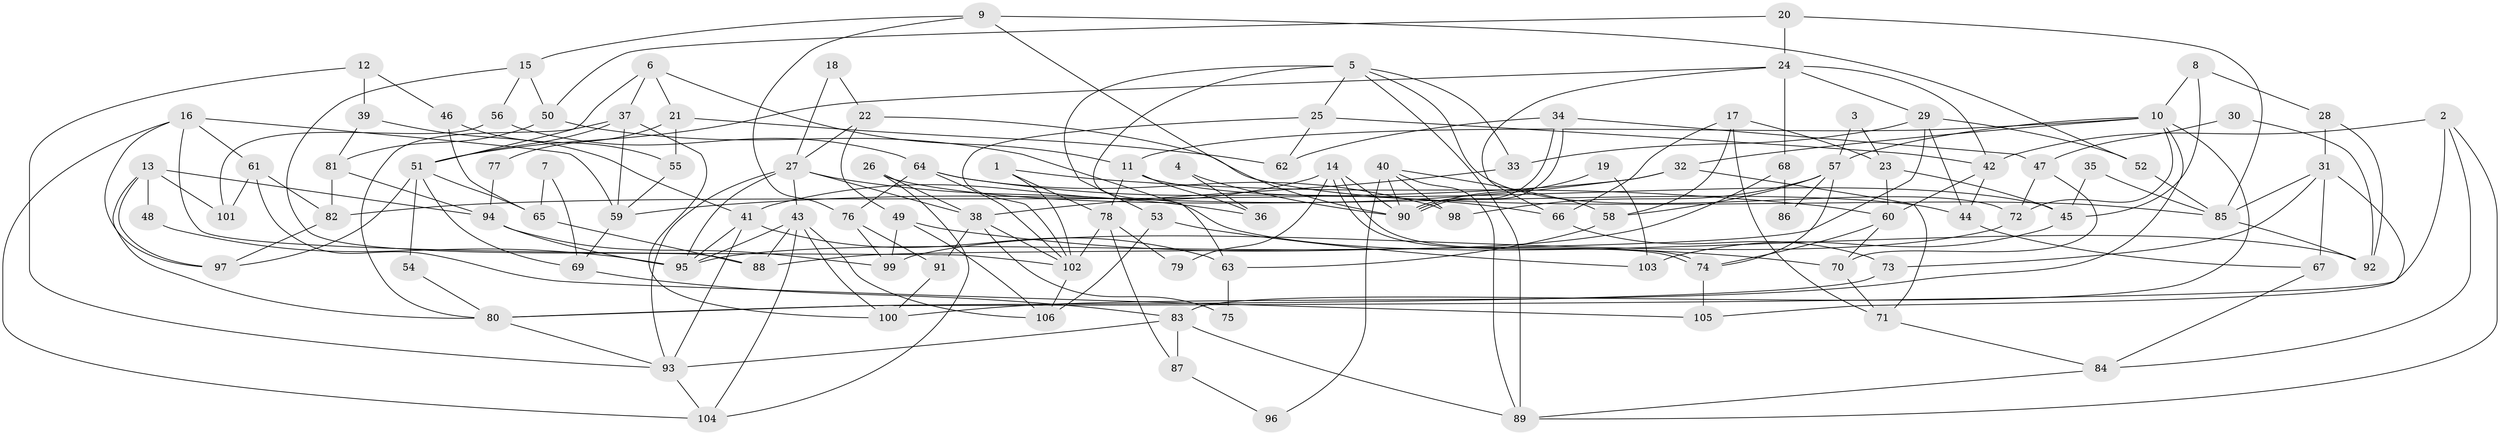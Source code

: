 // Generated by graph-tools (version 1.1) at 2025/11/02/27/25 16:11:18]
// undirected, 106 vertices, 212 edges
graph export_dot {
graph [start="1"]
  node [color=gray90,style=filled];
  1;
  2;
  3;
  4;
  5;
  6;
  7;
  8;
  9;
  10;
  11;
  12;
  13;
  14;
  15;
  16;
  17;
  18;
  19;
  20;
  21;
  22;
  23;
  24;
  25;
  26;
  27;
  28;
  29;
  30;
  31;
  32;
  33;
  34;
  35;
  36;
  37;
  38;
  39;
  40;
  41;
  42;
  43;
  44;
  45;
  46;
  47;
  48;
  49;
  50;
  51;
  52;
  53;
  54;
  55;
  56;
  57;
  58;
  59;
  60;
  61;
  62;
  63;
  64;
  65;
  66;
  67;
  68;
  69;
  70;
  71;
  72;
  73;
  74;
  75;
  76;
  77;
  78;
  79;
  80;
  81;
  82;
  83;
  84;
  85;
  86;
  87;
  88;
  89;
  90;
  91;
  92;
  93;
  94;
  95;
  96;
  97;
  98;
  99;
  100;
  101;
  102;
  103;
  104;
  105;
  106;
  1 -- 102;
  1 -- 60;
  1 -- 78;
  2 -- 89;
  2 -- 80;
  2 -- 42;
  2 -- 84;
  3 -- 23;
  3 -- 57;
  4 -- 90;
  4 -- 36;
  5 -- 33;
  5 -- 63;
  5 -- 25;
  5 -- 53;
  5 -- 72;
  5 -- 89;
  6 -- 11;
  6 -- 37;
  6 -- 21;
  6 -- 51;
  7 -- 65;
  7 -- 69;
  8 -- 28;
  8 -- 45;
  8 -- 10;
  9 -- 90;
  9 -- 76;
  9 -- 15;
  9 -- 52;
  10 -- 83;
  10 -- 11;
  10 -- 32;
  10 -- 57;
  10 -- 72;
  10 -- 100;
  11 -- 78;
  11 -- 36;
  11 -- 45;
  12 -- 93;
  12 -- 39;
  12 -- 46;
  13 -- 80;
  13 -- 97;
  13 -- 48;
  13 -- 94;
  13 -- 101;
  14 -- 41;
  14 -- 74;
  14 -- 74;
  14 -- 79;
  14 -- 90;
  15 -- 88;
  15 -- 50;
  15 -- 56;
  16 -- 104;
  16 -- 97;
  16 -- 59;
  16 -- 61;
  16 -- 102;
  17 -- 66;
  17 -- 71;
  17 -- 23;
  17 -- 58;
  18 -- 22;
  18 -- 27;
  19 -- 90;
  19 -- 103;
  20 -- 85;
  20 -- 24;
  20 -- 50;
  21 -- 55;
  21 -- 62;
  21 -- 77;
  22 -- 85;
  22 -- 27;
  22 -- 49;
  23 -- 60;
  23 -- 45;
  24 -- 42;
  24 -- 51;
  24 -- 29;
  24 -- 66;
  24 -- 68;
  25 -- 102;
  25 -- 42;
  25 -- 62;
  26 -- 38;
  26 -- 104;
  26 -- 44;
  27 -- 93;
  27 -- 95;
  27 -- 36;
  27 -- 38;
  27 -- 43;
  28 -- 31;
  28 -- 92;
  29 -- 44;
  29 -- 33;
  29 -- 52;
  29 -- 88;
  30 -- 47;
  30 -- 92;
  31 -- 67;
  31 -- 105;
  31 -- 73;
  31 -- 85;
  32 -- 71;
  32 -- 59;
  32 -- 82;
  33 -- 38;
  34 -- 62;
  34 -- 90;
  34 -- 90;
  34 -- 47;
  35 -- 85;
  35 -- 45;
  37 -- 100;
  37 -- 59;
  37 -- 51;
  37 -- 80;
  38 -- 91;
  38 -- 75;
  38 -- 102;
  39 -- 41;
  39 -- 81;
  40 -- 58;
  40 -- 90;
  40 -- 89;
  40 -- 96;
  40 -- 98;
  41 -- 95;
  41 -- 93;
  41 -- 63;
  42 -- 44;
  42 -- 60;
  43 -- 106;
  43 -- 88;
  43 -- 95;
  43 -- 100;
  43 -- 104;
  44 -- 67;
  45 -- 103;
  46 -- 65;
  46 -- 55;
  47 -- 72;
  47 -- 70;
  48 -- 95;
  49 -- 99;
  49 -- 70;
  49 -- 106;
  50 -- 81;
  50 -- 92;
  51 -- 54;
  51 -- 65;
  51 -- 69;
  51 -- 97;
  52 -- 85;
  53 -- 106;
  53 -- 103;
  54 -- 80;
  55 -- 59;
  56 -- 64;
  56 -- 101;
  57 -- 74;
  57 -- 58;
  57 -- 86;
  57 -- 98;
  58 -- 63;
  59 -- 69;
  60 -- 70;
  60 -- 74;
  61 -- 101;
  61 -- 82;
  61 -- 105;
  63 -- 75;
  64 -- 98;
  64 -- 102;
  64 -- 66;
  64 -- 76;
  65 -- 88;
  66 -- 73;
  67 -- 84;
  68 -- 95;
  68 -- 86;
  69 -- 83;
  70 -- 71;
  71 -- 84;
  72 -- 99;
  73 -- 80;
  74 -- 105;
  76 -- 99;
  76 -- 91;
  77 -- 94;
  78 -- 102;
  78 -- 79;
  78 -- 87;
  80 -- 93;
  81 -- 82;
  81 -- 94;
  82 -- 97;
  83 -- 89;
  83 -- 87;
  83 -- 93;
  84 -- 89;
  85 -- 92;
  87 -- 96;
  91 -- 100;
  93 -- 104;
  94 -- 95;
  94 -- 99;
  102 -- 106;
}
